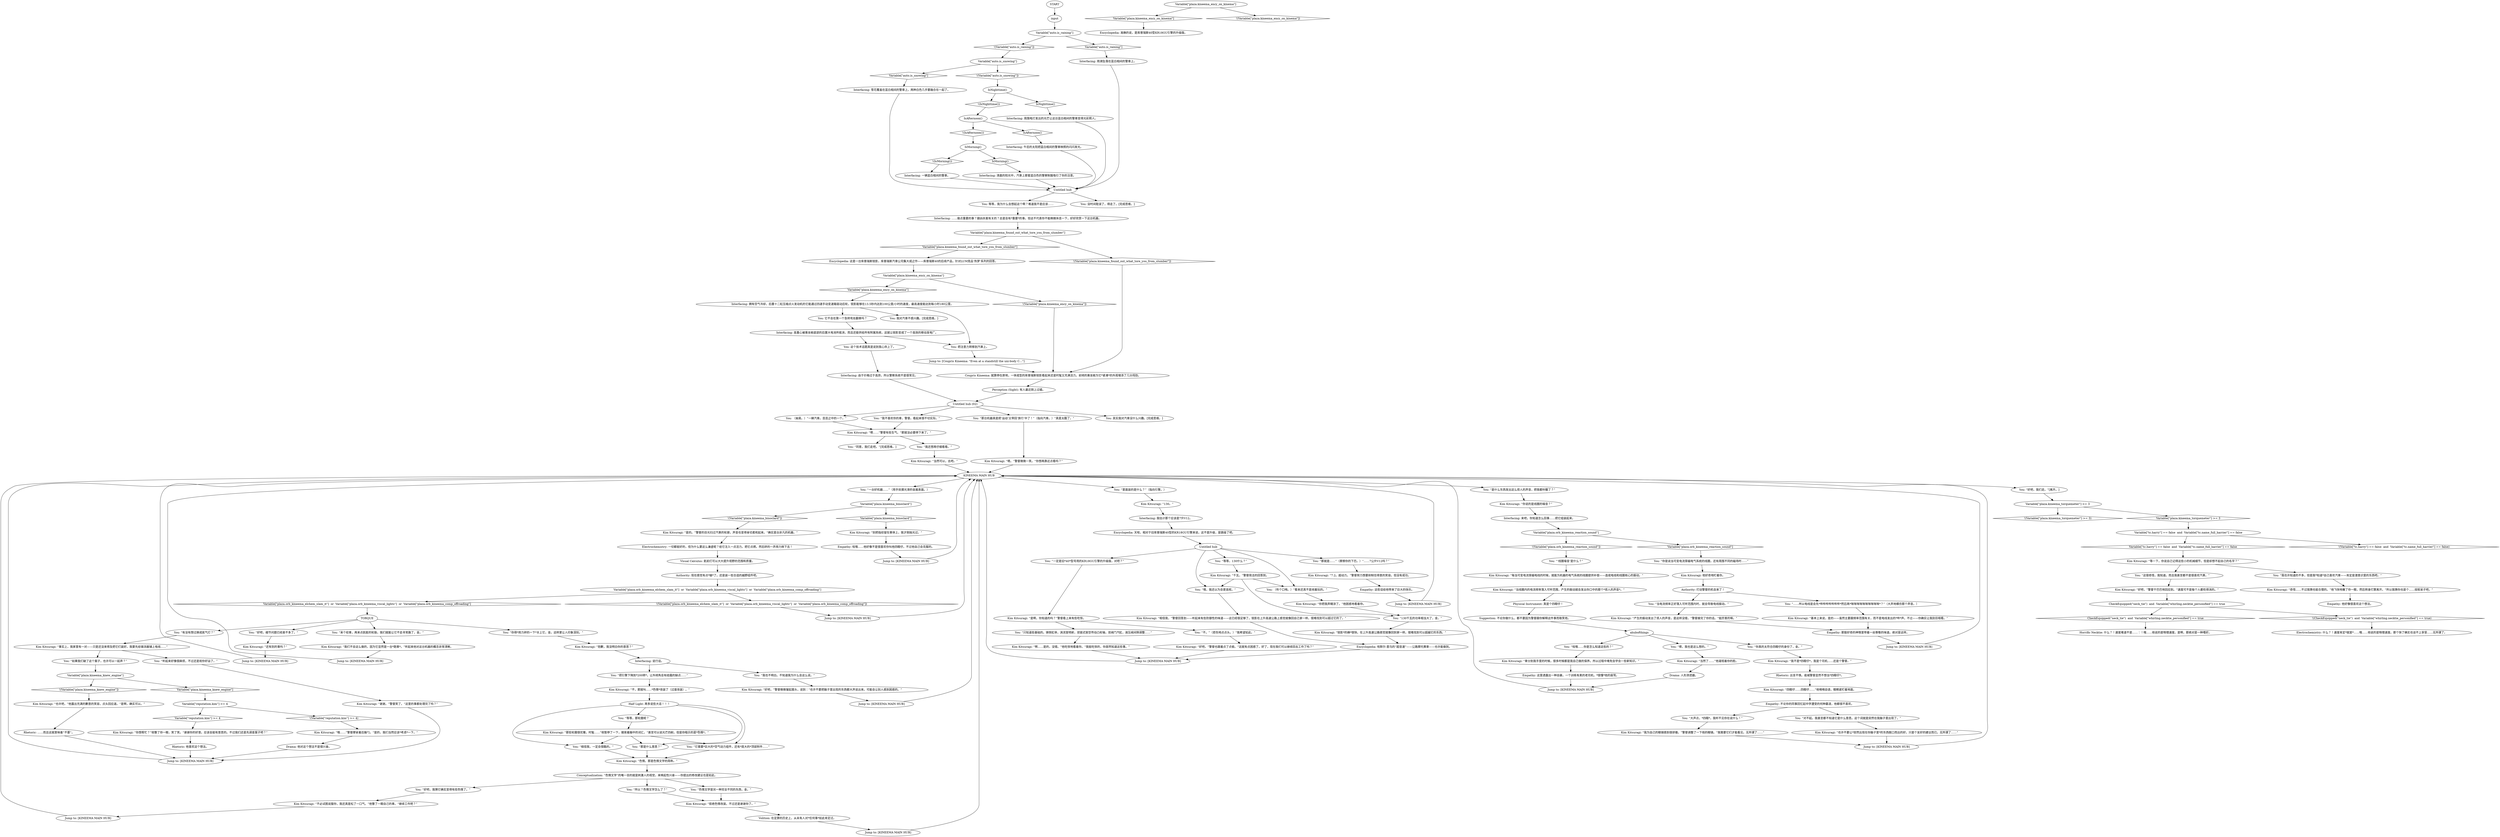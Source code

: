 # KINEEMA ORB / torque talk
# Kim has a sweet ride, the Coupris Kineema - the sports version of the Coupris 40 police motor-carriage. You should definitely talk about it.
# ==================================================
digraph G {
	  0 [label="START"];
	  1 [label="input"];
	  2 [label="Kim Kitsuragi: “好吧，”警督微微皱起眉头，说到：“也许不要把脑子里出现的东西都大声说出来。可能会让别人感到困惑的。”"];
	  3 [label="You: （耸肩。）“一辆汽車。芸芸之中的一个。”"];
	  4 [label="You: “我还想再仔细看看。”"];
	  5 [label="You: “是什么东西发出这么烦人的声音，把我都吵醒了？”"];
	  6 [label="You: “它需要*巨大的*空气动力组件，还有*庞大的*顶部附件……”"];
	  7 [label="Jump to: [KINEEMA MAIN HUB]"];
	  8 [label="You: “只知道些基础的。铸铁缸体，涡流室喷射，双链式架空传动凸轮轴，双阀门汽缸，液压阀间隙调整……”"];
	  9 [label="Variable[\"plaza.kineema_ency_on_kinema\"]"];
	  10 [label="Variable[\"plaza.kineema_ency_on_kinema\"]", shape=diamond];
	  11 [label="!(Variable[\"plaza.kineema_ency_on_kinema\"])", shape=diamond];
	  12 [label="Electrochemistry: 一切都挺好的，但为什么要这么谦虚呢？给它注入一点活力。把它点燃。然后砰的一声用力摔下去！"];
	  13 [label="Kim Kitsuragi: “相信我，”警督回答到——听起来有些防御性的味道——这已经很足够了。锐影在上升高速公路上感觉就像回自己家一样。很难找到可以超过它的了。”"];
	  14 [label="Variable[\"plaza.kineema_ency_on_kinema\"]"];
	  15 [label="Variable[\"plaza.kineema_ency_on_kinema\"]", shape=diamond];
	  16 [label="!(Variable[\"plaza.kineema_ency_on_kinema\"])", shape=diamond];
	  17 [label="Jump to: [KINEEMA MAIN HUB]"];
	  18 [label="Kim Kitsuragi: “别把指纹留在車体上，我才刚抛光过。”"];
	  19 [label="Empathy: 他好像很喜欢这个想法。"];
	  20 [label="You: “当电流频率正好落入可听范围内时，就会导致电线振动。”"];
	  21 [label="Kim Kitsuragi: 他好奇地盯着你。"];
	  22 [label="Jump to: [KINEEMA MAIN HUB]"];
	  23 [label="Encyclopedia: 这是一台库普瑞斯锐影，库普瑞斯汽車公司集大成之作——库普瑞斯40的后续产品，针对LUM竞品‘热梦’系列的回答。"];
	  24 [label="Kim Kitsuragi: “不，那就叫……*色情*改装了（过度改装）。”"];
	  25 [label="Kim Kitsuragi: “色情。那是色情文学的简称。”"];
	  26 [label="You: “听起来好像很麻烦，不过还是祝你好运了。”"];
	  27 [label="Kim Kitsuragi: “是啊，你知道的吗？”警督看上来有些吃惊。"];
	  28 [label="Kim Kitsuragi: “哦……”警督摩挲着后脑勺。“是的，我们当然应该*考虑*一下。”"];
	  29 [label="Kim Kitsuragi: “四眼仔……四眼仔……”他喃喃自语，眼睛紧盯着地面。"];
	  30 [label="You: 它不会在第一个急转弯处翻車吗？"];
	  31 [label="Interfacing: 午后的太阳把蓝白相间的警車映照的闪闪发光。"];
	  32 [label="Electrochemistry: 什么？！速度肯定*就是*……哦……他说的是物理速度。那个快了确实也谈不上享受……无所谓了。"];
	  33 [label="Half Light: 再多说些大话！！！"];
	  34 [label="You: “……所以电线是会先*哔哔哔哔哔哔哔*然后再*咪咪咪咪咪咪咪咪咪咪*？”（大声地模仿那个声音。）"];
	  35 [label="TORQUE"];
	  36 [label="Rhetoric: 出言不慎。曷城警督显然不想当*四眼仔*。"];
	  37 [label="You: 把注意力转移到汽車上。"];
	  38 [label="You: “这很奇怪，我知道。而且我甚至都不是很喜欢汽車。”"];
	  39 [label="Variable[\"auto.is_snowing\"]"];
	  40 [label="Variable[\"auto.is_snowing\"]", shape=diamond];
	  41 [label="!(Variable[\"auto.is_snowing\"])", shape=diamond];
	  42 [label="IsAfternoon()"];
	  43 [label="IsAfternoon()", shape=diamond];
	  44 [label="!(IsAfternoon())", shape=diamond];
	  45 [label="Interfacing: 雪花覆盖在蓝白相间的警車上。两种白色几乎要融合在一起了。"];
	  46 [label="Empathy: 这里透露出一种自豪。一个训练有素的老司机，*很懂*他的座驾。"];
	  47 [label="Physical Instrument: 真是个四眼仔！"];
	  48 [label="You: “不。”（悲伤地点点头。）“我希望如此。”"];
	  49 [label="Kim Kitsuragi: “拒绝色情改装。不过还是谢谢你了。”"];
	  50 [label="Kim Kitsuragi: “也许吧，”他露出充满的歉意的笑容，点头回应道。“是啊，确实可以。”"];
	  51 [label="Jump to: [KINEEMA MAIN HUB]"];
	  52 [label="Kim Kitsuragi: “也许不要让*突然出现在你脑子里*的东西脱口而出的好。只是个友好的建议而已。无所谓了……”"];
	  53 [label="You: “色情文学是另一种完全不同的东西，金。”"];
	  54 [label="Kim Kitsuragi: “那些轮圈很优雅，时髦……”他暂停了一下，搜索着脑中的词汇。“甚至可以说光芒四射。但是你暗示的是*色情*。”"];
	  55 [label="Variable[\"plaza.orb_kineema_elchem_slam_it\"]  or  Variable[\"plaza.orb_kineema_viscal_lights\"]  or  Variable[\"plaza.orb_kineema_comp_offroading\"]"];
	  56 [label="Variable[\"plaza.orb_kineema_elchem_slam_it\"]  or  Variable[\"plaza.orb_kineema_viscal_lights\"]  or  Variable[\"plaza.orb_kineema_comp_offroading\"]", shape=diamond];
	  57 [label="!(Variable[\"plaza.orb_kineema_elchem_slam_it\"]  or  Variable[\"plaza.orb_kineema_viscal_lights\"]  or  Variable[\"plaza.orb_kineema_comp_offroading\"])", shape=diamond];
	  58 [label="Untitled hub"];
	  59 [label="Empathy: 那股好奇的神情里带着一丝尊敬的味道。绝对是这样。"];
	  60 [label="You: “里面装的是什么？”（指向引擎。）"];
	  61 [label="You: “来个绞車，再来点肮脏的轮胎，我们就能让它不走寻常路了，金。”"];
	  62 [label="You: “所以？色情文学怎么了？”"];
	  63 [label="You: “大声点，*四眼*，我听不见你在说什么！”"];
	  64 [label="Jump to: [KINEEMA MAIN HUB]"];
	  65 [label="You: “你是说当可变电流穿越电气系统的线圈，还有周围不同的磁场时……”"];
	  66 [label="Encyclopedia: 准确的说，是库普瑞斯40型KR18GU引擎的升级版。"];
	  67 [label="Interfacing: 说行话。"];
	  68 [label="Variable[\"plaza.kineema_torquemeter\"] >= 3"];
	  69 [label="Variable[\"plaza.kineema_torquemeter\"] >= 3", shape=diamond];
	  70 [label="!(Variable[\"plaza.kineema_torquemeter\"] >= 3)", shape=diamond];
	  71 [label="Encyclopedia: 哈默尔-里乌的“超音速”——公路摩托赛車——也许能做到。"];
	  72 [label="Kim Kitsuragi: “是的。”警督的目光扫过汽車的轮廓，声音也变得亲切柔和起来。“确实是台非凡的机器。”"];
	  73 [label="Kim Kitsuragi: “你把我弄糊涂了。”他困惑地看着你。"];
	  74 [label="Kim Kitsuragi: “事实上，我家里有一对——只是还没来得及把它们装好。我要先给镇流器铺上电线……”"];
	  75 [label="Kim Kitsuragi: “啊……是的，没错。”他吃惊地看着你。“我挺吃惊的，你居然知道这些事。”"];
	  76 [label="Kim Kitsuragi: “我不是*四眼仔*，我是个司机……还是个警督。”"];
	  77 [label="You: “哦，我还以为会更高呢。”"];
	  78 [label="You: 等等，我为什么会想起这个啊？难道我不是应该……"];
	  79 [label="KINEEMA MAIN HUB"];
	  80 [label="Kim Kitsuragi: “我为自己的眼镜感到很骄傲。”警督调整了一下他的眼镜。“我需要它们才能看见。无所谓了……”"];
	  81 [label="You: “好吧，细节问题已经差不多了。”"];
	  82 [label="Interfacing: 来吧，你知道怎么回事……把它组装起来。"];
	  83 [label="Encyclopedia: 天啦，相对于旧库普瑞斯40型的KR18GU引擎来说，这不是升级，是跳级了吧。"];
	  84 [label="Empathy: 这些话给他带来了巨大的快乐。"];
	  85 [label="Kim Kitsuragi: “基本上来说，是的——虽然主要跟频率范围有关，而不是电线发出的*哔*声。不过——你确实让我刮目相看。”"];
	  86 [label="Interfacing: 由于价格过于高昂，所以警察系统不是很常见。"];
	  87 [label="ahubofthings"];
	  88 [label="Variable[\"auto.is_raining\"]"];
	  89 [label="Variable[\"auto.is_raining\"]", shape=diamond];
	  90 [label="!(Variable[\"auto.is_raining\"])", shape=diamond];
	  91 [label="Visual Calculus: 氦前灯可以大大提升视野的范围和质量。"];
	  92 [label="You: “等等，130什么？”"];
	  93 [label="You: 其实我对汽車没什么兴趣。[完成思维。]"];
	  94 [label="You: “同意，我们走吧。”[完成思维。]"];
	  95 [label="You: “好吧，我们走。”[离开。]"];
	  96 [label="Kim Kitsuragi: “車分到我手里的时候，很多时候都是我自己做的保养。所以过程中难免会学会一些新知识。”"];
	  97 [label="Kim Kitsuragi: “抱歉，我没明白你的意思？”"];
	  98 [label="Empathy: 不论你的同事回忆起中学遭受的何种霸凌，他都很不喜欢。"];
	  99 [label="Variable[\"plaza.kineema_binoclard\"]"];
	  100 [label="Variable[\"plaza.kineema_binoclard\"]", shape=diamond];
	  101 [label="!(Variable[\"plaza.kineema_binoclard\"])", shape=diamond];
	  102 [label="Kim Kitsuragi: “等一下，你说自己记得这些小的机械细节，但是却想不起自己的名字？”"];
	  103 [label="Authority: 现在感觉有点*娘*了。还是装一些合适的越野组件吧。"];
	  104 [label="Kim Kitsuragi: “不必试图说服你，我还真是松了一口气。”他瞥了一眼自己的車。“继续工作吧？”"];
	  105 [label="Volition: 在定罪的历史上，从未有人对*任何事*如此肯定过。"];
	  106 [label="Drama: 人形测谎器。"];
	  107 [label="You: “一台好机器……”（用手抚摸光滑的金属表面。）"];
	  108 [label="Kim Kitsuragi: “锐影*的确*很快。在上升高速公路感觉就像回到家一样。很难找到可以超越它的东西。”"];
	  109 [label="You: “有没有想过换成氦气灯？”"];
	  110 [label="Interfacing: 我估计那个应该是7升V12。"];
	  111 [label="Rhetoric: 他喜欢这个想法。"];
	  112 [label="Kim Kitsuragi: “好吧。”警督也跟着点了点偷。“这就有点困惑了。好了，现在我们可以继续回去工作了吗？”"];
	  113 [label="You: “我不喜欢你的車，警督。看起来很不切实际。”"];
	  114 [label="You: “你得*用力砰的一下*关上它，金。这样更让人印象深刻。”"];
	  115 [label="Kim Kitsuragi: “7.2。超动力。”警督努力想要抑制住得意的笑容。但没有成功。"];
	  116 [label="Jump to: [KINEEMA MAIN HUB]"];
	  117 [label="Interfacing: 周围电灯发出的光芒让这台蓝白相间的警車变得光彩照人。"];
	  118 [label="You: “等等，那轮圈呢？"];
	  119 [label="Jump to: [KINEEMA MAIN HUB]"];
	  120 [label="Jump to: [KINEEMA MAIN HUB]"];
	  121 [label="Drama: 他对这个想法不是很兴奋。"];
	  122 [label="Jump to: [KINEEMA MAIN HUB]"];
	  124 [label="Kim Kitsuragi: “我们不会这么做的，因为它显然是一台*跑車*。”听起来他对这台机器的概念非常清晰。"];
	  125 [label="You: （吹个口哨。）“看来还真不是闹着玩的。”"];
	  126 [label="Variable[\"plaza.kineema_knew_engine\"]"];
	  127 [label="Variable[\"plaza.kineema_knew_engine\"]", shape=diamond];
	  128 [label="!(Variable[\"plaza.kineema_knew_engine\"])", shape=diamond];
	  129 [label="Jump to: [Coupris Kineema: \"Even at a standstill the uni-body C...\"]"];
	  130 [label="Jump to: [KINEEMA MAIN HUB]"];
	  131 [label="Rhetoric: ……而且这就意味着“不要”。"];
	  132 [label="Conceptualization: “色情文学”的唯一目的就是刺激人的视觉，来唤起性兴奋——你提出的修改建议也是如此。"];
	  133 [label="You: “相信我，一定会很酷的。”"];
	  134 [label="Suggestion: 不论你做什么，都不要因为警督跟你解释这件事而取笑他。"];
	  135 [label="Kim Kitsuragi: “当线圈内的电流频率落入可听范围，产生的振动就会发出你口中的那个*烦人的声音*。”"];
	  136 [label="You: “把引擎下降到*200转*，让外倾角会有结霜的缺点……”"];
	  137 [label="Kim Kitsuragi: “还有别的事吗？”"];
	  138 [label="You: “‘线圈噪音’是什么？”"];
	  139 [label="Untitled hub"];
	  140 [label="Variable[\"reputation.kim\"] >= 4"];
	  141 [label="Variable[\"reputation.kim\"] >= 4", shape=diamond];
	  142 [label="!(Variable[\"reputation.kim\"] >= 4)", shape=diamond];
	  143 [label="Jump to: [KINEEMA MAIN HUB]"];
	  144 [label="Authority: 打动警督的机会来了！"];
	  145 [label="Interfacing: ……做点重要的事？跟凶杀案有关的？总是会有*重要*的事。但这不代表你不能稍微休息一下，好好欣赏一下这台机器。"];
	  146 [label="Coupris Kineema: 就算停在原地，一体成型的库普瑞斯锐影看起来还是时髦又充满活力。前倾的乘坐舱为它*紧凑*的外观增添了几分闯劲。"];
	  147 [label="Kim Kitsuragi: “每当可变电流穿越电线的时候，就能为机器的电气系统的线圈提供补偿——造成电线和线圈核心的振动。”"];
	  148 [label="You: “130千瓦的功率相当大了，金。”"];
	  149 [label="You: “一定是旧*40*型号用的KR18GU引擎的升级版，对吧？”"];
	  150 [label="You: “对不起。我甚至都不知道它是什么意思。这个词就是突然在我脑子里出现了。”"];
	  151 [label="IsMorning()"];
	  152 [label="IsMorning()", shape=diamond];
	  153 [label="!(IsMorning())", shape=diamond];
	  154 [label="Empathy: 哇哦……他好像不是很喜欢你叫他四眼仔。不过他自己会克服的。"];
	  155 [label="You: “我也许知道的不多，但是我*知道*自己喜欢汽車——肯定是潜意识里的东西吧。”"];
	  156 [label="You: “我也不明白。不知道我为什么会这么说。”"];
	  157 [label="You: “那台机器真是把‘运动’又带回‘旅行’中了！”（指向汽車。）“真是太酷了。”"];
	  158 [label="You: “哇哦……你是怎么知道这些的？”"];
	  159 [label="You: 这个技术话题真是说到我心坎上了。"];
	  160 [label="Perception (Sight): 有人最近刚上过蜡。"];
	  161 [label="Jump to: [KINEEMA MAIN HUB]"];
	  162 [label="Variable[\"tc.harry\"] == false  and  Variable[\"tc.name_full_harrier\"] == false"];
	  163 [label="Variable[\"tc.harry\"] == false  and  Variable[\"tc.name_full_harrier\"] == false", shape=diamond];
	  164 [label="!(Variable[\"tc.harry\"] == false  and  Variable[\"tc.name_full_harrier\"] == false)", shape=diamond];
	  165 [label="Kim Kitsuragi: “你想帮忙？”他瞥了你一眼，笑了笑。“谢谢你的好意。应该会挺有意思的。不过我们还是先调查案子吧？”"];
	  166 [label="Kim Kitsuragi: “好吧，”警督干巴巴地回应到。“速度可不是每个人都吃得消的。”"];
	  167 [label="You: “好吧，我猜它确实变得有些色情了。”"];
	  168 [label="You: 我对汽車不感兴趣。[完成思维。]"];
	  169 [label="Interfacing: 拥有空气冷却，后置十二缸压缩点火发动机的它能通过四速手动变速箱驱动后轮，锐影能够在13.5秒内达到100公里/小时的速度，最高速度能达到每小时180公里。"];
	  170 [label="Interfacing: 高重心被乘坐舱底部的后置大电池所抵消，而且还能供给所有附属系统，这就让锐影变成了一个高效的移动发电厂。"];
	  171 [label="Kim Kitsuragi: “你说的是线圈的噪音？”"];
	  172 [label="IsNighttime()"];
	  173 [label="IsNighttime()", shape=diamond];
	  174 [label="!(IsNighttime())", shape=diamond];
	  175 [label="Interfacing: 雨滴坠落在蓝白相间的警車上。"];
	  176 [label="Horrific Necktie: 什么？！速度难道不是……：！哦……他说的是物理速度。是啊，那绝对是一种嗜好。"];
	  177 [label="Kim Kitsuragi: “当然可以，去吧。”"];
	  178 [label="Kim Kitsuragi: “嗯。”警督微微一笑。“你想再靠近点看吗？”"];
	  179 [label="Kim Kitsuragi: “产生的振动发出了烦人的声音，是这样没错，”警督接完了你的话。“挺厉害的嘛。”"];
	  180 [label="CheckEquipped(\"neck_tie\")  and  Variable[\"whirling.necktie_personified\"] == true"];
	  181 [label="CheckEquipped(\"neck_tie\")  and  Variable[\"whirling.necktie_personified\"] == true", shape=diamond];
	  182 [label="!(CheckEquipped(\"neck_tie\")  and  Variable[\"whirling.necktie_personified\"] == true)", shape=diamond];
	  183 [label="Untitled hub (02)"];
	  184 [label="You: “你真的太符合四眼仔的身份了，金。”"];
	  185 [label="Kim Kitsuragi: “当然了……”他凝视着你的脸。"];
	  186 [label="Jump to: [KINEEMA MAIN HUB]"];
	  187 [label="You: “那就是……”（摩擦你的下巴。）“……7公升V12吗？”"];
	  188 [label="You: “如果我们破了这个案子，也许可以一起弄？”"];
	  189 [label="Kim Kitsuragi: “谢谢。”警督笑了。“这里的事都处理完了吗？”"];
	  190 [label="Interfacing: 清晨的阳光中，汽車上那套蓝白色的警察制服吸引了你的注意。"];
	  191 [label="Interfacing: 一辆蓝白相间的警車。"];
	  192 [label="Variable[\"plaza.orb_kineema_reaction_sound\"]"];
	  193 [label="Variable[\"plaza.orb_kineema_reaction_sound\"]", shape=diamond];
	  194 [label="!(Variable[\"plaza.orb_kineema_reaction_sound\"])", shape=diamond];
	  195 [label="You: “那是什么意思？”"];
	  196 [label="Kim Kitsuragi: “千瓦，”警督简洁的回答到。"];
	  197 [label="You: 没时间耽误了，得走了。[完成思维。]"];
	  198 [label="Kim Kitsuragi: “嗯……”警督有些生气。“那就没必要停下来了。”"];
	  199 [label="You: “嗯，我也是这么想的。”"];
	  200 [label="Kim Kitsuragi: “130。”"];
	  201 [label="Kim Kitsuragi: “奇怪……不过我猜也挺合理的。”他飞快地撇了你一眼，然后转身打算离开。“所以我猜你也是个……扭矩呆子吧。”"];
	  202 [label="Variable[\"plaza.kineema_found_out_what_tore_you_from_slumber\"]"];
	  203 [label="Variable[\"plaza.kineema_found_out_what_tore_you_from_slumber\"]", shape=diamond];
	  204 [label="!(Variable[\"plaza.kineema_found_out_what_tore_you_from_slumber\"])", shape=diamond];
	  0 -> 1
	  1 -> 88
	  2 -> 119
	  3 -> 198
	  4 -> 177
	  5 -> 171
	  6 -> 25
	  7 -> 79
	  8 -> 75
	  9 -> 10
	  9 -> 11
	  10 -> 66
	  12 -> 91
	  13 -> 71
	  14 -> 16
	  14 -> 15
	  15 -> 169
	  16 -> 146
	  17 -> 79
	  18 -> 154
	  20 -> 179
	  21 -> 144
	  22 -> 79
	  23 -> 14
	  24 -> 33
	  25 -> 132
	  26 -> 189
	  27 -> 8
	  27 -> 48
	  28 -> 121
	  29 -> 98
	  30 -> 170
	  31 -> 58
	  33 -> 195
	  33 -> 133
	  33 -> 118
	  33 -> 6
	  34 -> 85
	  35 -> 81
	  35 -> 114
	  35 -> 61
	  35 -> 109
	  36 -> 29
	  37 -> 129
	  38 -> 166
	  39 -> 40
	  39 -> 41
	  40 -> 45
	  41 -> 172
	  42 -> 43
	  42 -> 44
	  43 -> 31
	  44 -> 151
	  45 -> 58
	  46 -> 186
	  47 -> 134
	  48 -> 112
	  49 -> 105
	  50 -> 131
	  51 -> 79
	  52 -> 64
	  53 -> 49
	  54 -> 195
	  54 -> 133
	  54 -> 6
	  55 -> 56
	  55 -> 57
	  56 -> 35
	  57 -> 143
	  58 -> 197
	  58 -> 78
	  59 -> 161
	  60 -> 200
	  61 -> 124
	  62 -> 49
	  63 -> 80
	  64 -> 79
	  65 -> 21
	  67 -> 136
	  67 -> 156
	  68 -> 69
	  68 -> 70
	  69 -> 162
	  71 -> 17
	  72 -> 12
	  73 -> 148
	  74 -> 26
	  74 -> 188
	  75 -> 17
	  76 -> 36
	  77 -> 13
	  78 -> 145
	  79 -> 107
	  79 -> 60
	  79 -> 5
	  79 -> 95
	  80 -> 64
	  81 -> 137
	  82 -> 192
	  83 -> 139
	  84 -> 122
	  85 -> 59
	  86 -> 183
	  87 -> 184
	  87 -> 158
	  87 -> 199
	  88 -> 89
	  88 -> 90
	  89 -> 175
	  90 -> 39
	  91 -> 103
	  92 -> 196
	  95 -> 68
	  96 -> 46
	  97 -> 67
	  98 -> 150
	  98 -> 63
	  99 -> 100
	  99 -> 101
	  100 -> 18
	  101 -> 72
	  102 -> 155
	  102 -> 38
	  103 -> 55
	  104 -> 120
	  105 -> 7
	  106 -> 186
	  107 -> 99
	  108 -> 71
	  109 -> 74
	  110 -> 83
	  111 -> 51
	  112 -> 17
	  113 -> 198
	  114 -> 97
	  115 -> 84
	  116 -> 79
	  117 -> 58
	  118 -> 54
	  119 -> 79
	  120 -> 79
	  121 -> 51
	  122 -> 79
	  124 -> 22
	  125 -> 73
	  126 -> 128
	  126 -> 127
	  127 -> 140
	  128 -> 50
	  129 -> 146
	  130 -> 79
	  131 -> 51
	  132 -> 53
	  132 -> 62
	  132 -> 167
	  133 -> 25
	  134 -> 87
	  135 -> 47
	  136 -> 24
	  137 -> 130
	  138 -> 147
	  139 -> 77
	  139 -> 149
	  139 -> 187
	  139 -> 92
	  139 -> 125
	  140 -> 141
	  140 -> 142
	  141 -> 165
	  142 -> 28
	  143 -> 79
	  144 -> 34
	  144 -> 20
	  145 -> 202
	  146 -> 160
	  147 -> 135
	  148 -> 108
	  149 -> 27
	  150 -> 52
	  151 -> 152
	  151 -> 153
	  152 -> 190
	  153 -> 191
	  154 -> 116
	  155 -> 201
	  156 -> 2
	  157 -> 178
	  158 -> 96
	  159 -> 86
	  160 -> 183
	  161 -> 79
	  162 -> 163
	  162 -> 164
	  163 -> 102
	  165 -> 111
	  166 -> 180
	  167 -> 104
	  169 -> 168
	  169 -> 37
	  169 -> 30
	  170 -> 37
	  170 -> 159
	  171 -> 82
	  172 -> 173
	  172 -> 174
	  173 -> 117
	  174 -> 42
	  175 -> 58
	  177 -> 79
	  178 -> 79
	  179 -> 59
	  180 -> 181
	  180 -> 182
	  181 -> 176
	  182 -> 32
	  183 -> 113
	  183 -> 3
	  183 -> 93
	  183 -> 157
	  184 -> 76
	  185 -> 106
	  186 -> 79
	  187 -> 115
	  188 -> 126
	  189 -> 51
	  190 -> 58
	  191 -> 58
	  192 -> 193
	  192 -> 194
	  193 -> 65
	  194 -> 138
	  195 -> 25
	  196 -> 77
	  196 -> 148
	  196 -> 125
	  198 -> 4
	  198 -> 94
	  199 -> 185
	  200 -> 110
	  201 -> 19
	  202 -> 203
	  202 -> 204
	  203 -> 23
	  204 -> 146
}

